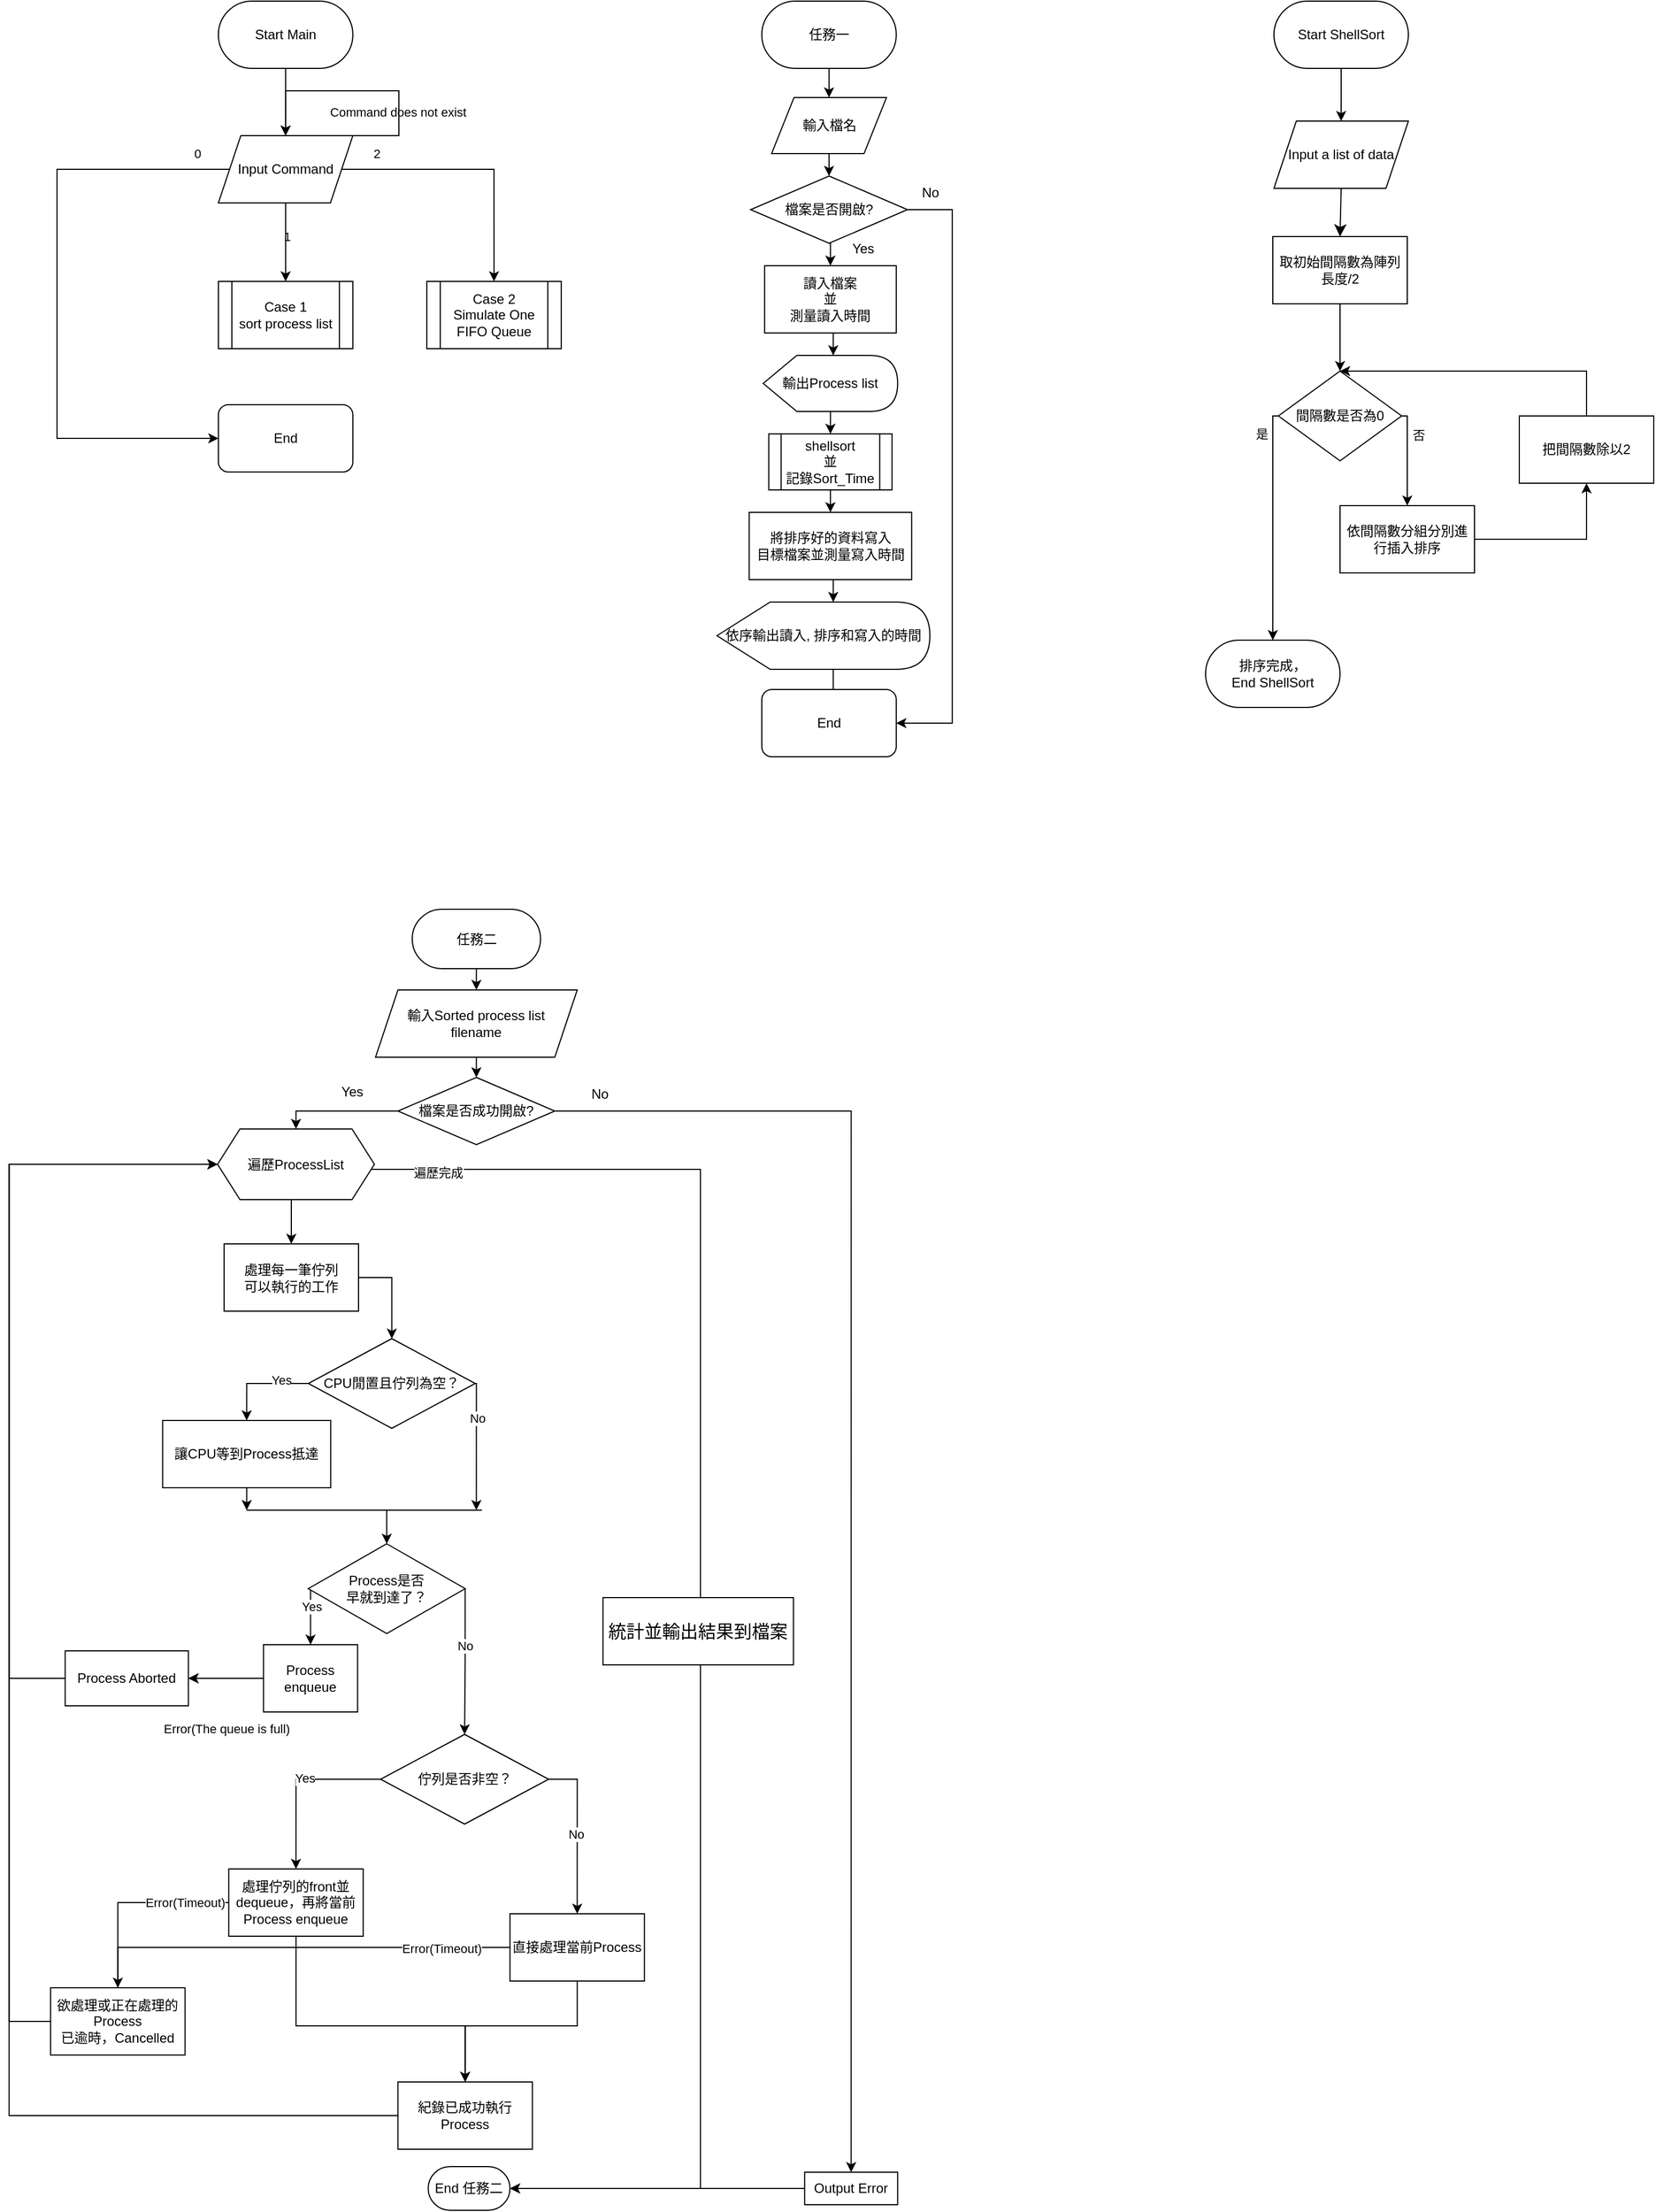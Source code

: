 <mxfile version="22.1.4" type="github">
  <diagram name="第 1 页" id="E0AtgV7Ir-Fn50yhCpMO">
    <mxGraphModel dx="1194" dy="-567" grid="1" gridSize="10" guides="1" tooltips="1" connect="1" arrows="1" fold="1" page="1" pageScale="1" pageWidth="827" pageHeight="1169" math="0" shadow="0">
      <root>
        <mxCell id="0" />
        <mxCell id="1" parent="0" />
        <mxCell id="-Pc0Nn8J1ObWVPzZ8QN1-1" style="edgeStyle=orthogonalEdgeStyle;rounded=0;orthogonalLoop=1;jettySize=auto;html=1;entryX=0.5;entryY=0;entryDx=0;entryDy=0;labelBackgroundColor=none;fontColor=default;" parent="1" source="-Pc0Nn8J1ObWVPzZ8QN1-2" target="-Pc0Nn8J1ObWVPzZ8QN1-7" edge="1">
          <mxGeometry relative="1" as="geometry" />
        </mxCell>
        <mxCell id="-Pc0Nn8J1ObWVPzZ8QN1-2" value="Start Main" style="rounded=1;whiteSpace=wrap;html=1;arcSize=50;labelBackgroundColor=none;" parent="1" vertex="1">
          <mxGeometry x="288.92" y="1200" width="120" height="60" as="geometry" />
        </mxCell>
        <mxCell id="-Pc0Nn8J1ObWVPzZ8QN1-26" style="edgeStyle=orthogonalEdgeStyle;rounded=0;orthogonalLoop=1;jettySize=auto;html=1;entryX=0.5;entryY=0;entryDx=0;entryDy=0;labelBackgroundColor=none;fontColor=default;" parent="1" source="-Pc0Nn8J1ObWVPzZ8QN1-7" target="-Pc0Nn8J1ObWVPzZ8QN1-25" edge="1">
          <mxGeometry relative="1" as="geometry" />
        </mxCell>
        <mxCell id="-Pc0Nn8J1ObWVPzZ8QN1-29" value="1" style="edgeLabel;html=1;align=center;verticalAlign=middle;resizable=0;points=[];labelBackgroundColor=none;" parent="-Pc0Nn8J1ObWVPzZ8QN1-26" vertex="1" connectable="0">
          <mxGeometry x="-0.138" y="1" relative="1" as="geometry">
            <mxPoint as="offset" />
          </mxGeometry>
        </mxCell>
        <mxCell id="-Pc0Nn8J1ObWVPzZ8QN1-27" style="edgeStyle=orthogonalEdgeStyle;rounded=0;orthogonalLoop=1;jettySize=auto;html=1;entryX=0;entryY=0.5;entryDx=0;entryDy=0;labelBackgroundColor=none;fontColor=default;" parent="1" source="-Pc0Nn8J1ObWVPzZ8QN1-7" target="-Pc0Nn8J1ObWVPzZ8QN1-8" edge="1">
          <mxGeometry relative="1" as="geometry">
            <Array as="points">
              <mxPoint x="144.92" y="1350" />
              <mxPoint x="144.92" y="1590" />
            </Array>
          </mxGeometry>
        </mxCell>
        <mxCell id="-Pc0Nn8J1ObWVPzZ8QN1-28" value="0" style="edgeLabel;html=1;align=center;verticalAlign=middle;resizable=0;points=[];labelBackgroundColor=none;" parent="-Pc0Nn8J1ObWVPzZ8QN1-27" vertex="1" connectable="0">
          <mxGeometry x="-0.89" y="4" relative="1" as="geometry">
            <mxPoint y="-18" as="offset" />
          </mxGeometry>
        </mxCell>
        <mxCell id="-Pc0Nn8J1ObWVPzZ8QN1-31" style="edgeStyle=orthogonalEdgeStyle;rounded=0;orthogonalLoop=1;jettySize=auto;html=1;entryX=0.5;entryY=0;entryDx=0;entryDy=0;labelBackgroundColor=none;fontColor=default;" parent="1" source="-Pc0Nn8J1ObWVPzZ8QN1-7" target="-Pc0Nn8J1ObWVPzZ8QN1-30" edge="1">
          <mxGeometry relative="1" as="geometry" />
        </mxCell>
        <mxCell id="-Pc0Nn8J1ObWVPzZ8QN1-32" value="2" style="edgeLabel;html=1;align=center;verticalAlign=middle;resizable=0;points=[];labelBackgroundColor=none;" parent="-Pc0Nn8J1ObWVPzZ8QN1-31" vertex="1" connectable="0">
          <mxGeometry x="-0.73" y="1" relative="1" as="geometry">
            <mxPoint x="-1" y="-13" as="offset" />
          </mxGeometry>
        </mxCell>
        <mxCell id="-Pc0Nn8J1ObWVPzZ8QN1-7" value="Input Command" style="shape=parallelogram;perimeter=parallelogramPerimeter;whiteSpace=wrap;html=1;fixedSize=1;labelBackgroundColor=none;" parent="1" vertex="1">
          <mxGeometry x="288.92" y="1320" width="120" height="60" as="geometry" />
        </mxCell>
        <mxCell id="-Pc0Nn8J1ObWVPzZ8QN1-8" value="End" style="rounded=1;whiteSpace=wrap;html=1;labelBackgroundColor=none;" parent="1" vertex="1">
          <mxGeometry x="288.92" y="1560" width="120" height="60" as="geometry" />
        </mxCell>
        <mxCell id="-Pc0Nn8J1ObWVPzZ8QN1-18" style="edgeStyle=orthogonalEdgeStyle;rounded=0;orthogonalLoop=1;jettySize=auto;html=1;entryX=0.5;entryY=0;entryDx=0;entryDy=0;labelBackgroundColor=none;fontColor=default;exitX=1;exitY=0;exitDx=0;exitDy=0;" parent="1" source="-Pc0Nn8J1ObWVPzZ8QN1-7" target="-Pc0Nn8J1ObWVPzZ8QN1-7" edge="1">
          <mxGeometry relative="1" as="geometry">
            <Array as="points">
              <mxPoint x="450" y="1320" />
              <mxPoint x="450" y="1280" />
              <mxPoint x="349" y="1280" />
            </Array>
          </mxGeometry>
        </mxCell>
        <mxCell id="-Pc0Nn8J1ObWVPzZ8QN1-19" value="Command does not exist" style="edgeLabel;html=1;align=center;verticalAlign=middle;resizable=0;points=[];labelBackgroundColor=none;" parent="-Pc0Nn8J1ObWVPzZ8QN1-18" vertex="1" connectable="0">
          <mxGeometry x="-0.534" y="1" relative="1" as="geometry">
            <mxPoint y="-10" as="offset" />
          </mxGeometry>
        </mxCell>
        <mxCell id="-Pc0Nn8J1ObWVPzZ8QN1-25" value="Case 1&lt;br&gt;sort process list" style="shape=process;whiteSpace=wrap;html=1;backgroundOutline=1;labelBackgroundColor=none;" parent="1" vertex="1">
          <mxGeometry x="288.92" y="1450" width="120" height="60" as="geometry" />
        </mxCell>
        <mxCell id="-Pc0Nn8J1ObWVPzZ8QN1-30" value="Case 2&lt;br&gt;Simulate One FIFO Queue" style="shape=process;whiteSpace=wrap;html=1;backgroundOutline=1;labelBackgroundColor=none;" parent="1" vertex="1">
          <mxGeometry x="474.92" y="1450" width="120" height="60" as="geometry" />
        </mxCell>
        <mxCell id="-Pc0Nn8J1ObWVPzZ8QN1-38" style="edgeStyle=orthogonalEdgeStyle;rounded=0;orthogonalLoop=1;jettySize=auto;html=1;entryX=0.5;entryY=0;entryDx=0;entryDy=0;labelBackgroundColor=none;fontColor=default;" parent="1" source="-Pc0Nn8J1ObWVPzZ8QN1-33" target="-Pc0Nn8J1ObWVPzZ8QN1-34" edge="1">
          <mxGeometry relative="1" as="geometry" />
        </mxCell>
        <mxCell id="-Pc0Nn8J1ObWVPzZ8QN1-33" value="Start ShellSort" style="rounded=1;whiteSpace=wrap;html=1;arcSize=50;labelBackgroundColor=none;" parent="1" vertex="1">
          <mxGeometry x="1231" y="1200" width="120" height="60" as="geometry" />
        </mxCell>
        <mxCell id="mg32Oj_MuEZtL6zg2plJ-2" style="edgeStyle=none;curved=1;rounded=0;orthogonalLoop=1;jettySize=auto;html=1;exitX=0.5;exitY=1;exitDx=0;exitDy=0;entryX=0.5;entryY=0;entryDx=0;entryDy=0;fontSize=12;startSize=8;endSize=8;" parent="1" source="-Pc0Nn8J1ObWVPzZ8QN1-34" target="-Pc0Nn8J1ObWVPzZ8QN1-35" edge="1">
          <mxGeometry relative="1" as="geometry" />
        </mxCell>
        <mxCell id="-Pc0Nn8J1ObWVPzZ8QN1-34" value="Input a list of data" style="shape=parallelogram;perimeter=parallelogramPerimeter;whiteSpace=wrap;html=1;fixedSize=1;labelBackgroundColor=none;" parent="1" vertex="1">
          <mxGeometry x="1231" y="1307" width="120" height="60" as="geometry" />
        </mxCell>
        <mxCell id="-Pc0Nn8J1ObWVPzZ8QN1-40" style="edgeStyle=orthogonalEdgeStyle;rounded=0;orthogonalLoop=1;jettySize=auto;html=1;entryX=0.5;entryY=0;entryDx=0;entryDy=0;labelBackgroundColor=none;fontColor=default;" parent="1" source="-Pc0Nn8J1ObWVPzZ8QN1-35" target="-Pc0Nn8J1ObWVPzZ8QN1-39" edge="1">
          <mxGeometry relative="1" as="geometry" />
        </mxCell>
        <mxCell id="-Pc0Nn8J1ObWVPzZ8QN1-35" value="取初始間隔數為陣列長度/2" style="rounded=0;whiteSpace=wrap;html=1;labelBackgroundColor=none;" parent="1" vertex="1">
          <mxGeometry x="1230" y="1410" width="120" height="60" as="geometry" />
        </mxCell>
        <mxCell id="-Pc0Nn8J1ObWVPzZ8QN1-42" style="edgeStyle=orthogonalEdgeStyle;rounded=0;orthogonalLoop=1;jettySize=auto;html=1;entryX=0.5;entryY=0;entryDx=0;entryDy=0;labelBackgroundColor=none;fontColor=default;" parent="1" source="-Pc0Nn8J1ObWVPzZ8QN1-39" target="-Pc0Nn8J1ObWVPzZ8QN1-41" edge="1">
          <mxGeometry relative="1" as="geometry">
            <Array as="points">
              <mxPoint x="1350" y="1570" />
            </Array>
          </mxGeometry>
        </mxCell>
        <mxCell id="-Pc0Nn8J1ObWVPzZ8QN1-46" value="否" style="edgeLabel;html=1;align=center;verticalAlign=middle;resizable=0;points=[];labelBackgroundColor=none;" parent="-Pc0Nn8J1ObWVPzZ8QN1-42" vertex="1" connectable="0">
          <mxGeometry x="-0.156" y="1" relative="1" as="geometry">
            <mxPoint x="9" y="-14" as="offset" />
          </mxGeometry>
        </mxCell>
        <mxCell id="-Pc0Nn8J1ObWVPzZ8QN1-48" style="edgeStyle=orthogonalEdgeStyle;rounded=0;orthogonalLoop=1;jettySize=auto;html=1;entryX=0.5;entryY=0;entryDx=0;entryDy=0;labelBackgroundColor=none;fontColor=default;" parent="1" source="-Pc0Nn8J1ObWVPzZ8QN1-39" target="-Pc0Nn8J1ObWVPzZ8QN1-47" edge="1">
          <mxGeometry relative="1" as="geometry">
            <Array as="points">
              <mxPoint x="1230" y="1570" />
            </Array>
          </mxGeometry>
        </mxCell>
        <mxCell id="-Pc0Nn8J1ObWVPzZ8QN1-49" value="是" style="edgeLabel;html=1;align=center;verticalAlign=middle;resizable=0;points=[];labelBackgroundColor=none;" parent="-Pc0Nn8J1ObWVPzZ8QN1-48" vertex="1" connectable="0">
          <mxGeometry x="-0.725" y="2" relative="1" as="geometry">
            <mxPoint x="-12" y="-7" as="offset" />
          </mxGeometry>
        </mxCell>
        <mxCell id="-Pc0Nn8J1ObWVPzZ8QN1-39" value="間隔數是否為0" style="rhombus;whiteSpace=wrap;html=1;labelBackgroundColor=none;" parent="1" vertex="1">
          <mxGeometry x="1235" y="1530" width="110" height="80" as="geometry" />
        </mxCell>
        <mxCell id="-Pc0Nn8J1ObWVPzZ8QN1-50" style="edgeStyle=orthogonalEdgeStyle;rounded=0;orthogonalLoop=1;jettySize=auto;html=1;entryX=0.5;entryY=1;entryDx=0;entryDy=0;labelBackgroundColor=none;fontColor=default;" parent="1" source="-Pc0Nn8J1ObWVPzZ8QN1-41" target="-Pc0Nn8J1ObWVPzZ8QN1-43" edge="1">
          <mxGeometry relative="1" as="geometry" />
        </mxCell>
        <mxCell id="-Pc0Nn8J1ObWVPzZ8QN1-41" value="依間隔數分組分別進行插入排序" style="rounded=0;whiteSpace=wrap;html=1;labelBackgroundColor=none;" parent="1" vertex="1">
          <mxGeometry x="1290" y="1650" width="120" height="60" as="geometry" />
        </mxCell>
        <mxCell id="-Pc0Nn8J1ObWVPzZ8QN1-45" style="edgeStyle=orthogonalEdgeStyle;rounded=0;orthogonalLoop=1;jettySize=auto;html=1;entryX=0.5;entryY=0;entryDx=0;entryDy=0;labelBackgroundColor=none;fontColor=default;" parent="1" source="-Pc0Nn8J1ObWVPzZ8QN1-43" target="-Pc0Nn8J1ObWVPzZ8QN1-39" edge="1">
          <mxGeometry relative="1" as="geometry">
            <Array as="points">
              <mxPoint x="1510" y="1530" />
            </Array>
          </mxGeometry>
        </mxCell>
        <mxCell id="-Pc0Nn8J1ObWVPzZ8QN1-43" value="把間隔數除以2" style="rounded=0;whiteSpace=wrap;html=1;labelBackgroundColor=none;" parent="1" vertex="1">
          <mxGeometry x="1450" y="1570" width="120" height="60" as="geometry" />
        </mxCell>
        <mxCell id="-Pc0Nn8J1ObWVPzZ8QN1-47" value="排序完成，&lt;br&gt;End ShellSort" style="rounded=1;whiteSpace=wrap;html=1;arcSize=50;labelBackgroundColor=none;" parent="1" vertex="1">
          <mxGeometry x="1170" y="1770" width="120" height="60" as="geometry" />
        </mxCell>
        <mxCell id="DZiwo2btE5vZsc1szeUf-3" style="edgeStyle=orthogonalEdgeStyle;rounded=0;orthogonalLoop=1;jettySize=auto;html=1;exitX=0.5;exitY=1;exitDx=0;exitDy=0;entryX=0.5;entryY=0;entryDx=0;entryDy=0;labelBackgroundColor=none;fontColor=default;" parent="1" source="DZiwo2btE5vZsc1szeUf-1" target="DZiwo2btE5vZsc1szeUf-2" edge="1">
          <mxGeometry relative="1" as="geometry" />
        </mxCell>
        <mxCell id="DZiwo2btE5vZsc1szeUf-1" value="任務二" style="rounded=1;whiteSpace=wrap;html=1;arcSize=50;labelBackgroundColor=none;" parent="1" vertex="1">
          <mxGeometry x="461.92" y="2010" width="114.5" height="53" as="geometry" />
        </mxCell>
        <mxCell id="DZiwo2btE5vZsc1szeUf-140" style="edgeStyle=orthogonalEdgeStyle;rounded=0;orthogonalLoop=1;jettySize=auto;html=1;exitX=0.5;exitY=1;exitDx=0;exitDy=0;entryX=0.5;entryY=0;entryDx=0;entryDy=0;labelBackgroundColor=none;fontColor=default;" parent="1" source="DZiwo2btE5vZsc1szeUf-2" target="DZiwo2btE5vZsc1szeUf-146" edge="1">
          <mxGeometry relative="1" as="geometry">
            <mxPoint x="519.17" y="2105" as="targetPoint" />
          </mxGeometry>
        </mxCell>
        <mxCell id="DZiwo2btE5vZsc1szeUf-2" value="輸入Sorted process list&lt;br&gt;filename" style="shape=parallelogram;perimeter=parallelogramPerimeter;whiteSpace=wrap;html=1;fixedSize=1;labelBackgroundColor=none;" parent="1" vertex="1">
          <mxGeometry x="429.17" y="2082" width="180" height="60" as="geometry" />
        </mxCell>
        <mxCell id="DZiwo2btE5vZsc1szeUf-6" style="edgeStyle=orthogonalEdgeStyle;rounded=0;orthogonalLoop=1;jettySize=auto;html=1;exitX=0.5;exitY=1;exitDx=0;exitDy=0;entryX=0.5;entryY=0;entryDx=0;entryDy=0;labelBackgroundColor=none;fontColor=default;" parent="1" source="DZiwo2btE5vZsc1szeUf-4" edge="1">
          <mxGeometry relative="1" as="geometry">
            <mxPoint x="833.92" y="1286" as="targetPoint" />
          </mxGeometry>
        </mxCell>
        <mxCell id="DZiwo2btE5vZsc1szeUf-4" value="任務一" style="rounded=1;whiteSpace=wrap;html=1;arcSize=50;labelBackgroundColor=none;" parent="1" vertex="1">
          <mxGeometry x="773.92" y="1200" width="120" height="60" as="geometry" />
        </mxCell>
        <mxCell id="DZiwo2btE5vZsc1szeUf-19" style="edgeStyle=orthogonalEdgeStyle;rounded=0;orthogonalLoop=1;jettySize=auto;html=1;exitX=0.5;exitY=1;exitDx=0;exitDy=0;entryX=0.5;entryY=0;entryDx=0;entryDy=0;labelBackgroundColor=none;fontColor=default;" parent="1" edge="1">
          <mxGeometry relative="1" as="geometry">
            <mxPoint x="833.92" y="1336" as="sourcePoint" />
            <mxPoint x="833.92" y="1356" as="targetPoint" />
          </mxGeometry>
        </mxCell>
        <mxCell id="DZiwo2btE5vZsc1szeUf-38" value="讀入檔案&lt;br&gt;並&lt;br&gt;測量讀入時間" style="rounded=0;whiteSpace=wrap;html=1;labelBackgroundColor=none;" parent="1" vertex="1">
          <mxGeometry x="776.42" y="1436" width="117.5" height="60" as="geometry" />
        </mxCell>
        <mxCell id="DZiwo2btE5vZsc1szeUf-172" style="edgeStyle=orthogonalEdgeStyle;rounded=0;orthogonalLoop=1;jettySize=auto;html=1;exitX=0;exitY=0;exitDx=62.5;exitDy=50;exitPerimeter=0;entryX=0.5;entryY=0;entryDx=0;entryDy=0;labelBackgroundColor=none;fontColor=default;" parent="1" source="DZiwo2btE5vZsc1szeUf-51" target="DZiwo2btE5vZsc1szeUf-104" edge="1">
          <mxGeometry relative="1" as="geometry" />
        </mxCell>
        <mxCell id="DZiwo2btE5vZsc1szeUf-51" value="輸出Process list" style="shape=display;whiteSpace=wrap;html=1;labelBackgroundColor=none;" parent="1" vertex="1">
          <mxGeometry x="775.17" y="1516" width="120" height="50" as="geometry" />
        </mxCell>
        <mxCell id="DZiwo2btE5vZsc1szeUf-77" value="將排序好的資料寫入&lt;br&gt;目標檔案並測量寫入時間" style="rounded=0;whiteSpace=wrap;html=1;labelBackgroundColor=none;" parent="1" vertex="1">
          <mxGeometry x="762.67" y="1656" width="145" height="60" as="geometry" />
        </mxCell>
        <mxCell id="DZiwo2btE5vZsc1szeUf-175" style="edgeStyle=orthogonalEdgeStyle;rounded=0;orthogonalLoop=1;jettySize=auto;html=1;exitX=0;exitY=0;exitDx=103.75;exitDy=60;exitPerimeter=0;labelBackgroundColor=none;fontColor=default;" parent="1" source="DZiwo2btE5vZsc1szeUf-81" target="DZiwo2btE5vZsc1szeUf-86" edge="1">
          <mxGeometry relative="1" as="geometry" />
        </mxCell>
        <mxCell id="DZiwo2btE5vZsc1szeUf-81" value="依序輸出讀入, 排序和寫入的時間" style="shape=display;whiteSpace=wrap;html=1;labelBackgroundColor=none;" parent="1" vertex="1">
          <mxGeometry x="733.92" y="1736" width="190" height="60" as="geometry" />
        </mxCell>
        <mxCell id="DZiwo2btE5vZsc1szeUf-86" value="End" style="rounded=1;whiteSpace=wrap;html=1;labelBackgroundColor=none;" parent="1" vertex="1">
          <mxGeometry x="773.92" y="1814" width="120" height="60" as="geometry" />
        </mxCell>
        <mxCell id="DZiwo2btE5vZsc1szeUf-94" value="輸入檔名" style="shape=parallelogram;perimeter=parallelogramPerimeter;whiteSpace=wrap;html=1;fixedSize=1;labelBackgroundColor=none;" parent="1" vertex="1">
          <mxGeometry x="782.67" y="1286" width="102.5" height="50" as="geometry" />
        </mxCell>
        <mxCell id="DZiwo2btE5vZsc1szeUf-125" style="edgeStyle=orthogonalEdgeStyle;rounded=0;orthogonalLoop=1;jettySize=auto;html=1;exitX=0.5;exitY=1;exitDx=0;exitDy=0;entryX=0.5;entryY=0;entryDx=0;entryDy=0;labelBackgroundColor=none;fontColor=default;" parent="1" source="DZiwo2btE5vZsc1szeUf-98" target="DZiwo2btE5vZsc1szeUf-38" edge="1">
          <mxGeometry relative="1" as="geometry" />
        </mxCell>
        <mxCell id="DZiwo2btE5vZsc1szeUf-176" style="edgeStyle=orthogonalEdgeStyle;rounded=0;orthogonalLoop=1;jettySize=auto;html=1;exitX=1;exitY=0.5;exitDx=0;exitDy=0;entryX=1;entryY=0.5;entryDx=0;entryDy=0;labelBackgroundColor=none;fontColor=default;" parent="1" source="DZiwo2btE5vZsc1szeUf-98" target="DZiwo2btE5vZsc1szeUf-86" edge="1">
          <mxGeometry relative="1" as="geometry">
            <Array as="points">
              <mxPoint x="943.92" y="1386" />
              <mxPoint x="943.92" y="1844" />
            </Array>
          </mxGeometry>
        </mxCell>
        <mxCell id="DZiwo2btE5vZsc1szeUf-98" value="檔案是否開啟?" style="rhombus;whiteSpace=wrap;html=1;labelBackgroundColor=none;" parent="1" vertex="1">
          <mxGeometry x="763.92" y="1356" width="140" height="60" as="geometry" />
        </mxCell>
        <mxCell id="DZiwo2btE5vZsc1szeUf-173" style="edgeStyle=orthogonalEdgeStyle;rounded=0;orthogonalLoop=1;jettySize=auto;html=1;exitX=0.5;exitY=1;exitDx=0;exitDy=0;entryX=0.5;entryY=0;entryDx=0;entryDy=0;labelBackgroundColor=none;fontColor=default;" parent="1" source="DZiwo2btE5vZsc1szeUf-104" target="DZiwo2btE5vZsc1szeUf-77" edge="1">
          <mxGeometry relative="1" as="geometry" />
        </mxCell>
        <mxCell id="DZiwo2btE5vZsc1szeUf-104" value="shellsort&lt;br&gt;並&lt;br&gt;記錄Sort_Time" style="shape=process;whiteSpace=wrap;html=1;backgroundOutline=1;labelBackgroundColor=none;" parent="1" vertex="1">
          <mxGeometry x="780.17" y="1586" width="110" height="50" as="geometry" />
        </mxCell>
        <mxCell id="DZiwo2btE5vZsc1szeUf-120" value="No" style="text;html=1;align=center;verticalAlign=middle;resizable=0;points=[];autosize=1;strokeColor=none;fillColor=none;labelBackgroundColor=none;" parent="1" vertex="1">
          <mxGeometry x="903.92" y="1356" width="40" height="30" as="geometry" />
        </mxCell>
        <mxCell id="DZiwo2btE5vZsc1szeUf-126" value="Yes" style="text;html=1;align=center;verticalAlign=middle;resizable=0;points=[];autosize=1;strokeColor=none;fillColor=none;labelBackgroundColor=none;" parent="1" vertex="1">
          <mxGeometry x="843.92" y="1406" width="40" height="30" as="geometry" />
        </mxCell>
        <mxCell id="_ANZp4icsxU3TWcwBYbb-57" style="edgeStyle=orthogonalEdgeStyle;rounded=0;orthogonalLoop=1;jettySize=auto;html=1;entryX=0.5;entryY=0;entryDx=0;entryDy=0;" parent="1" source="DZiwo2btE5vZsc1szeUf-146" target="DZiwo2btE5vZsc1szeUf-189" edge="1">
          <mxGeometry relative="1" as="geometry">
            <Array as="points">
              <mxPoint x="358.17" y="2190" />
            </Array>
          </mxGeometry>
        </mxCell>
        <mxCell id="DZiwo2btE5vZsc1szeUf-146" value="檔案是否成功開啟?" style="rhombus;whiteSpace=wrap;html=1;labelBackgroundColor=none;" parent="1" vertex="1">
          <mxGeometry x="449.17" y="2160" width="140" height="60" as="geometry" />
        </mxCell>
        <mxCell id="DZiwo2btE5vZsc1szeUf-163" style="edgeStyle=orthogonalEdgeStyle;rounded=0;orthogonalLoop=1;jettySize=auto;html=1;exitX=0.5;exitY=1;exitDx=0;exitDy=0;entryX=0;entryY=0;entryDx=62.5;entryDy=0;entryPerimeter=0;labelBackgroundColor=none;fontColor=default;" parent="1" source="DZiwo2btE5vZsc1szeUf-38" target="DZiwo2btE5vZsc1szeUf-51" edge="1">
          <mxGeometry relative="1" as="geometry" />
        </mxCell>
        <mxCell id="DZiwo2btE5vZsc1szeUf-174" style="edgeStyle=orthogonalEdgeStyle;rounded=0;orthogonalLoop=1;jettySize=auto;html=1;exitX=0.5;exitY=1;exitDx=0;exitDy=0;entryX=0;entryY=0;entryDx=103.75;entryDy=0;entryPerimeter=0;labelBackgroundColor=none;fontColor=default;" parent="1" source="DZiwo2btE5vZsc1szeUf-77" target="DZiwo2btE5vZsc1szeUf-81" edge="1">
          <mxGeometry relative="1" as="geometry" />
        </mxCell>
        <mxCell id="DZiwo2btE5vZsc1szeUf-177" value="Yes" style="text;html=1;align=center;verticalAlign=middle;resizable=0;points=[];autosize=1;strokeColor=none;fillColor=none;labelBackgroundColor=none;" parent="1" vertex="1">
          <mxGeometry x="388.17" y="2158" width="40" height="30" as="geometry" />
        </mxCell>
        <mxCell id="_ANZp4icsxU3TWcwBYbb-55" style="edgeStyle=orthogonalEdgeStyle;rounded=0;orthogonalLoop=1;jettySize=auto;html=1;entryX=1;entryY=0.5;entryDx=0;entryDy=0;" parent="1" source="DZiwo2btE5vZsc1szeUf-189" target="_ANZp4icsxU3TWcwBYbb-1" edge="1">
          <mxGeometry relative="1" as="geometry">
            <mxPoint x="799.17" y="3106.833" as="targetPoint" />
            <Array as="points">
              <mxPoint x="719.17" y="2242" />
              <mxPoint x="719.17" y="3151" />
            </Array>
          </mxGeometry>
        </mxCell>
        <mxCell id="_ANZp4icsxU3TWcwBYbb-56" value="遍歷完成" style="edgeLabel;html=1;align=center;verticalAlign=middle;resizable=0;points=[];" parent="_ANZp4icsxU3TWcwBYbb-55" vertex="1" connectable="0">
          <mxGeometry x="-0.913" y="-3" relative="1" as="geometry">
            <mxPoint as="offset" />
          </mxGeometry>
        </mxCell>
        <mxCell id="omdnVPbbLIy1qwWpbnmX-3" style="edgeStyle=orthogonalEdgeStyle;rounded=0;orthogonalLoop=1;jettySize=auto;html=1;exitX=0.5;exitY=1;exitDx=0;exitDy=0;entryX=0.5;entryY=0;entryDx=0;entryDy=0;" edge="1" parent="1" source="DZiwo2btE5vZsc1szeUf-189" target="omdnVPbbLIy1qwWpbnmX-1">
          <mxGeometry relative="1" as="geometry" />
        </mxCell>
        <mxCell id="DZiwo2btE5vZsc1szeUf-189" value="遍歷ProcessList" style="shape=hexagon;perimeter=hexagonPerimeter2;whiteSpace=wrap;html=1;fixedSize=1;labelBackgroundColor=none;" parent="1" vertex="1">
          <mxGeometry x="288.17" y="2206" width="140" height="63" as="geometry" />
        </mxCell>
        <mxCell id="DZiwo2btE5vZsc1szeUf-193" value="" style="edgeStyle=orthogonalEdgeStyle;rounded=0;orthogonalLoop=1;jettySize=auto;html=1;exitX=1;exitY=0.5;exitDx=0;exitDy=0;labelBackgroundColor=none;fontColor=default;entryX=0.5;entryY=0;entryDx=0;entryDy=0;" parent="1" source="DZiwo2btE5vZsc1szeUf-146" target="_ANZp4icsxU3TWcwBYbb-2" edge="1">
          <mxGeometry relative="1" as="geometry">
            <mxPoint x="659.17" y="2135.421" as="targetPoint" />
            <mxPoint x="589.17" y="2135" as="sourcePoint" />
          </mxGeometry>
        </mxCell>
        <mxCell id="DZiwo2btE5vZsc1szeUf-178" value="No" style="text;html=1;align=center;verticalAlign=middle;resizable=0;points=[];autosize=1;strokeColor=none;fillColor=none;labelBackgroundColor=none;" parent="1" vertex="1">
          <mxGeometry x="609.17" y="2160" width="40" height="30" as="geometry" />
        </mxCell>
        <mxCell id="_ANZp4icsxU3TWcwBYbb-25" style="edgeStyle=orthogonalEdgeStyle;rounded=0;orthogonalLoop=1;jettySize=auto;html=1;" parent="1" source="DZiwo2btE5vZsc1szeUf-206" edge="1">
          <mxGeometry relative="1" as="geometry">
            <mxPoint x="314.17" y="2546" as="targetPoint" />
          </mxGeometry>
        </mxCell>
        <mxCell id="DZiwo2btE5vZsc1szeUf-206" value="讓CPU等到Process抵達" style="whiteSpace=wrap;html=1;labelBackgroundColor=none;" parent="1" vertex="1">
          <mxGeometry x="239.17" y="2466" width="150" height="60" as="geometry" />
        </mxCell>
        <mxCell id="_ANZp4icsxU3TWcwBYbb-1" value="End 任務二" style="rounded=1;whiteSpace=wrap;html=1;arcSize=50;" parent="1" vertex="1">
          <mxGeometry x="476.17" y="3131.5" width="73" height="39" as="geometry" />
        </mxCell>
        <mxCell id="_ANZp4icsxU3TWcwBYbb-4" style="edgeStyle=orthogonalEdgeStyle;rounded=0;orthogonalLoop=1;jettySize=auto;html=1;entryX=1;entryY=0.5;entryDx=0;entryDy=0;" parent="1" source="_ANZp4icsxU3TWcwBYbb-2" target="_ANZp4icsxU3TWcwBYbb-1" edge="1">
          <mxGeometry relative="1" as="geometry" />
        </mxCell>
        <mxCell id="_ANZp4icsxU3TWcwBYbb-2" value="Output Error" style="rounded=0;whiteSpace=wrap;html=1;" parent="1" vertex="1">
          <mxGeometry x="812.17" y="3136.5" width="83" height="29" as="geometry" />
        </mxCell>
        <mxCell id="_ANZp4icsxU3TWcwBYbb-8" style="edgeStyle=orthogonalEdgeStyle;rounded=0;orthogonalLoop=1;jettySize=auto;html=1;entryX=0.5;entryY=0;entryDx=0;entryDy=0;" parent="1" source="_ANZp4icsxU3TWcwBYbb-6" target="DZiwo2btE5vZsc1szeUf-206" edge="1">
          <mxGeometry relative="1" as="geometry">
            <Array as="points">
              <mxPoint x="314.17" y="2433" />
            </Array>
          </mxGeometry>
        </mxCell>
        <mxCell id="_ANZp4icsxU3TWcwBYbb-9" value="Yes" style="edgeLabel;html=1;align=center;verticalAlign=middle;resizable=0;points=[];" parent="_ANZp4icsxU3TWcwBYbb-8" vertex="1" connectable="0">
          <mxGeometry x="-0.46" y="-3" relative="1" as="geometry">
            <mxPoint as="offset" />
          </mxGeometry>
        </mxCell>
        <mxCell id="_ANZp4icsxU3TWcwBYbb-24" style="edgeStyle=orthogonalEdgeStyle;rounded=0;orthogonalLoop=1;jettySize=auto;html=1;" parent="1" source="_ANZp4icsxU3TWcwBYbb-6" edge="1">
          <mxGeometry relative="1" as="geometry">
            <mxPoint x="519.17" y="2546" as="targetPoint" />
            <Array as="points">
              <mxPoint x="519.17" y="2433" />
            </Array>
          </mxGeometry>
        </mxCell>
        <mxCell id="_ANZp4icsxU3TWcwBYbb-26" value="No" style="edgeLabel;html=1;align=center;verticalAlign=middle;resizable=0;points=[];" parent="_ANZp4icsxU3TWcwBYbb-24" vertex="1" connectable="0">
          <mxGeometry x="-0.435" y="1" relative="1" as="geometry">
            <mxPoint as="offset" />
          </mxGeometry>
        </mxCell>
        <mxCell id="_ANZp4icsxU3TWcwBYbb-6" value="CPU閒置且佇列為空？" style="rhombus;whiteSpace=wrap;html=1;" parent="1" vertex="1">
          <mxGeometry x="369.17" y="2393" width="149" height="80" as="geometry" />
        </mxCell>
        <mxCell id="_ANZp4icsxU3TWcwBYbb-21" style="edgeStyle=orthogonalEdgeStyle;rounded=0;orthogonalLoop=1;jettySize=auto;html=1;entryX=0.5;entryY=0;entryDx=0;entryDy=0;" parent="1" source="_ANZp4icsxU3TWcwBYbb-10" target="_ANZp4icsxU3TWcwBYbb-12" edge="1">
          <mxGeometry relative="1" as="geometry">
            <Array as="points">
              <mxPoint x="371.17" y="2604" />
            </Array>
          </mxGeometry>
        </mxCell>
        <mxCell id="_ANZp4icsxU3TWcwBYbb-22" value="Yes" style="edgeLabel;html=1;align=center;verticalAlign=middle;resizable=0;points=[];" parent="_ANZp4icsxU3TWcwBYbb-21" vertex="1" connectable="0">
          <mxGeometry x="-0.409" y="1" relative="1" as="geometry">
            <mxPoint as="offset" />
          </mxGeometry>
        </mxCell>
        <mxCell id="_ANZp4icsxU3TWcwBYbb-59" style="edgeStyle=orthogonalEdgeStyle;rounded=0;orthogonalLoop=1;jettySize=auto;html=1;entryX=0.5;entryY=0;entryDx=0;entryDy=0;" parent="1" source="_ANZp4icsxU3TWcwBYbb-10" target="_ANZp4icsxU3TWcwBYbb-28" edge="1">
          <mxGeometry relative="1" as="geometry">
            <Array as="points">
              <mxPoint x="509.17" y="2682" />
              <mxPoint x="509.17" y="2682" />
            </Array>
          </mxGeometry>
        </mxCell>
        <mxCell id="_ANZp4icsxU3TWcwBYbb-60" value="No" style="edgeLabel;html=1;align=center;verticalAlign=middle;resizable=0;points=[];" parent="_ANZp4icsxU3TWcwBYbb-59" vertex="1" connectable="0">
          <mxGeometry x="-0.214" relative="1" as="geometry">
            <mxPoint as="offset" />
          </mxGeometry>
        </mxCell>
        <mxCell id="_ANZp4icsxU3TWcwBYbb-10" value="Process是否&lt;br&gt;早就到達了？" style="rhombus;whiteSpace=wrap;html=1;" parent="1" vertex="1">
          <mxGeometry x="369.17" y="2576" width="140" height="80" as="geometry" />
        </mxCell>
        <mxCell id="_ANZp4icsxU3TWcwBYbb-17" style="edgeStyle=orthogonalEdgeStyle;rounded=0;orthogonalLoop=1;jettySize=auto;html=1;entryX=1;entryY=0.5;entryDx=0;entryDy=0;" parent="1" source="_ANZp4icsxU3TWcwBYbb-12" target="_ANZp4icsxU3TWcwBYbb-16" edge="1">
          <mxGeometry relative="1" as="geometry" />
        </mxCell>
        <mxCell id="_ANZp4icsxU3TWcwBYbb-18" value="Error(The queue is full)" style="edgeLabel;html=1;align=center;verticalAlign=middle;resizable=0;points=[];" parent="_ANZp4icsxU3TWcwBYbb-17" vertex="1" connectable="0">
          <mxGeometry x="-0.147" y="1" relative="1" as="geometry">
            <mxPoint x="-5" y="44" as="offset" />
          </mxGeometry>
        </mxCell>
        <mxCell id="_ANZp4icsxU3TWcwBYbb-19" value="" style="edgeStyle=orthogonalEdgeStyle;rounded=0;orthogonalLoop=1;jettySize=auto;html=1;" parent="1" source="_ANZp4icsxU3TWcwBYbb-12" target="_ANZp4icsxU3TWcwBYbb-16" edge="1">
          <mxGeometry relative="1" as="geometry" />
        </mxCell>
        <mxCell id="_ANZp4icsxU3TWcwBYbb-12" value="Process enqueue" style="rounded=0;whiteSpace=wrap;html=1;" parent="1" vertex="1">
          <mxGeometry x="329.17" y="2666" width="84" height="60" as="geometry" />
        </mxCell>
        <mxCell id="_ANZp4icsxU3TWcwBYbb-20" style="edgeStyle=orthogonalEdgeStyle;rounded=0;orthogonalLoop=1;jettySize=auto;html=1;entryX=0;entryY=0.5;entryDx=0;entryDy=0;" parent="1" source="_ANZp4icsxU3TWcwBYbb-16" target="DZiwo2btE5vZsc1szeUf-189" edge="1">
          <mxGeometry relative="1" as="geometry">
            <Array as="points">
              <mxPoint x="102.17" y="2696" />
              <mxPoint x="102.17" y="2237" />
            </Array>
          </mxGeometry>
        </mxCell>
        <mxCell id="_ANZp4icsxU3TWcwBYbb-16" value="Process Aborted" style="rounded=0;whiteSpace=wrap;html=1;" parent="1" vertex="1">
          <mxGeometry x="152.17" y="2671.5" width="110" height="49" as="geometry" />
        </mxCell>
        <mxCell id="_ANZp4icsxU3TWcwBYbb-23" value="" style="endArrow=none;html=1;rounded=0;" parent="1" edge="1">
          <mxGeometry width="50" height="50" relative="1" as="geometry">
            <mxPoint x="314.17" y="2546" as="sourcePoint" />
            <mxPoint x="524.17" y="2546" as="targetPoint" />
          </mxGeometry>
        </mxCell>
        <mxCell id="_ANZp4icsxU3TWcwBYbb-27" value="" style="endArrow=classic;html=1;rounded=0;entryX=0.5;entryY=0;entryDx=0;entryDy=0;" parent="1" target="_ANZp4icsxU3TWcwBYbb-10" edge="1">
          <mxGeometry width="50" height="50" relative="1" as="geometry">
            <mxPoint x="439.17" y="2546" as="sourcePoint" />
            <mxPoint x="419.17" y="2516" as="targetPoint" />
          </mxGeometry>
        </mxCell>
        <mxCell id="_ANZp4icsxU3TWcwBYbb-33" style="edgeStyle=orthogonalEdgeStyle;rounded=0;orthogonalLoop=1;jettySize=auto;html=1;entryX=0.5;entryY=0;entryDx=0;entryDy=0;" parent="1" source="_ANZp4icsxU3TWcwBYbb-28" target="_ANZp4icsxU3TWcwBYbb-31" edge="1">
          <mxGeometry relative="1" as="geometry">
            <Array as="points">
              <mxPoint x="358.17" y="2786" />
            </Array>
          </mxGeometry>
        </mxCell>
        <mxCell id="_ANZp4icsxU3TWcwBYbb-34" value="Yes" style="edgeLabel;html=1;align=center;verticalAlign=middle;resizable=0;points=[];" parent="_ANZp4icsxU3TWcwBYbb-33" vertex="1" connectable="0">
          <mxGeometry x="-0.134" y="-1" relative="1" as="geometry">
            <mxPoint as="offset" />
          </mxGeometry>
        </mxCell>
        <mxCell id="_ANZp4icsxU3TWcwBYbb-36" style="edgeStyle=orthogonalEdgeStyle;rounded=0;orthogonalLoop=1;jettySize=auto;html=1;entryX=0.5;entryY=0;entryDx=0;entryDy=0;" parent="1" source="_ANZp4icsxU3TWcwBYbb-28" target="_ANZp4icsxU3TWcwBYbb-35" edge="1">
          <mxGeometry relative="1" as="geometry">
            <Array as="points">
              <mxPoint x="609.17" y="2786" />
            </Array>
          </mxGeometry>
        </mxCell>
        <mxCell id="_ANZp4icsxU3TWcwBYbb-48" value="No" style="edgeLabel;html=1;align=center;verticalAlign=middle;resizable=0;points=[];" parent="_ANZp4icsxU3TWcwBYbb-36" vertex="1" connectable="0">
          <mxGeometry x="0.024" y="-1" relative="1" as="geometry">
            <mxPoint as="offset" />
          </mxGeometry>
        </mxCell>
        <mxCell id="_ANZp4icsxU3TWcwBYbb-28" value="佇列是否非空？" style="rhombus;whiteSpace=wrap;html=1;" parent="1" vertex="1">
          <mxGeometry x="433.67" y="2746" width="150" height="80" as="geometry" />
        </mxCell>
        <mxCell id="_ANZp4icsxU3TWcwBYbb-42" style="edgeStyle=orthogonalEdgeStyle;rounded=0;orthogonalLoop=1;jettySize=auto;html=1;entryX=0.5;entryY=0;entryDx=0;entryDy=0;" parent="1" source="_ANZp4icsxU3TWcwBYbb-31" target="_ANZp4icsxU3TWcwBYbb-37" edge="1">
          <mxGeometry relative="1" as="geometry" />
        </mxCell>
        <mxCell id="_ANZp4icsxU3TWcwBYbb-45" value="Error(Timeout)" style="edgeLabel;html=1;align=center;verticalAlign=middle;resizable=0;points=[];" parent="_ANZp4icsxU3TWcwBYbb-42" vertex="1" connectable="0">
          <mxGeometry x="-0.556" relative="1" as="geometry">
            <mxPoint as="offset" />
          </mxGeometry>
        </mxCell>
        <mxCell id="_ANZp4icsxU3TWcwBYbb-52" style="edgeStyle=orthogonalEdgeStyle;rounded=0;orthogonalLoop=1;jettySize=auto;html=1;entryX=0.5;entryY=0;entryDx=0;entryDy=0;" parent="1" source="_ANZp4icsxU3TWcwBYbb-31" target="_ANZp4icsxU3TWcwBYbb-50" edge="1">
          <mxGeometry relative="1" as="geometry">
            <Array as="points">
              <mxPoint x="358.17" y="3006" />
              <mxPoint x="509.17" y="3006" />
            </Array>
          </mxGeometry>
        </mxCell>
        <mxCell id="_ANZp4icsxU3TWcwBYbb-31" value="處理佇列的front並dequeue，再將當前Process enqueue" style="rounded=0;whiteSpace=wrap;html=1;" parent="1" vertex="1">
          <mxGeometry x="298.17" y="2866" width="120" height="60" as="geometry" />
        </mxCell>
        <mxCell id="_ANZp4icsxU3TWcwBYbb-43" style="edgeStyle=orthogonalEdgeStyle;rounded=0;orthogonalLoop=1;jettySize=auto;html=1;entryX=0.5;entryY=0;entryDx=0;entryDy=0;" parent="1" source="_ANZp4icsxU3TWcwBYbb-35" target="_ANZp4icsxU3TWcwBYbb-37" edge="1">
          <mxGeometry relative="1" as="geometry" />
        </mxCell>
        <mxCell id="_ANZp4icsxU3TWcwBYbb-44" value="Error(Timeout)" style="edgeLabel;html=1;align=center;verticalAlign=middle;resizable=0;points=[];" parent="_ANZp4icsxU3TWcwBYbb-43" vertex="1" connectable="0">
          <mxGeometry x="-0.702" y="1" relative="1" as="geometry">
            <mxPoint as="offset" />
          </mxGeometry>
        </mxCell>
        <mxCell id="_ANZp4icsxU3TWcwBYbb-51" style="edgeStyle=orthogonalEdgeStyle;rounded=0;orthogonalLoop=1;jettySize=auto;html=1;entryX=0.5;entryY=0;entryDx=0;entryDy=0;" parent="1" source="_ANZp4icsxU3TWcwBYbb-35" target="_ANZp4icsxU3TWcwBYbb-50" edge="1">
          <mxGeometry relative="1" as="geometry">
            <Array as="points">
              <mxPoint x="609.17" y="3006" />
              <mxPoint x="509.17" y="3006" />
            </Array>
          </mxGeometry>
        </mxCell>
        <mxCell id="_ANZp4icsxU3TWcwBYbb-35" value="直接處理當前Process" style="rounded=0;whiteSpace=wrap;html=1;" parent="1" vertex="1">
          <mxGeometry x="549.17" y="2906" width="120" height="60" as="geometry" />
        </mxCell>
        <mxCell id="_ANZp4icsxU3TWcwBYbb-47" style="edgeStyle=orthogonalEdgeStyle;rounded=0;orthogonalLoop=1;jettySize=auto;html=1;entryX=0;entryY=0.5;entryDx=0;entryDy=0;" parent="1" source="_ANZp4icsxU3TWcwBYbb-37" target="DZiwo2btE5vZsc1szeUf-189" edge="1">
          <mxGeometry relative="1" as="geometry">
            <Array as="points">
              <mxPoint x="102.17" y="2237" />
            </Array>
          </mxGeometry>
        </mxCell>
        <mxCell id="_ANZp4icsxU3TWcwBYbb-37" value="欲處理或正在處理的Process&lt;br&gt;已逾時，Cancelled" style="rounded=0;whiteSpace=wrap;html=1;" parent="1" vertex="1">
          <mxGeometry x="139.17" y="2972" width="120" height="60" as="geometry" />
        </mxCell>
        <mxCell id="_ANZp4icsxU3TWcwBYbb-54" style="edgeStyle=orthogonalEdgeStyle;rounded=0;orthogonalLoop=1;jettySize=auto;html=1;entryX=0;entryY=0.5;entryDx=0;entryDy=0;" parent="1" source="_ANZp4icsxU3TWcwBYbb-50" target="DZiwo2btE5vZsc1szeUf-189" edge="1">
          <mxGeometry relative="1" as="geometry">
            <Array as="points">
              <mxPoint x="102.17" y="3086" />
              <mxPoint x="102.17" y="2237" />
            </Array>
          </mxGeometry>
        </mxCell>
        <mxCell id="_ANZp4icsxU3TWcwBYbb-50" value="紀錄已成功執行Process" style="rounded=0;whiteSpace=wrap;html=1;" parent="1" vertex="1">
          <mxGeometry x="449.17" y="3056" width="120" height="60" as="geometry" />
        </mxCell>
        <mxCell id="mg32Oj_MuEZtL6zg2plJ-1" value="統計並輸出結果到檔案" style="whiteSpace=wrap;html=1;fontSize=16;" parent="1" vertex="1">
          <mxGeometry x="632.17" y="2624" width="170" height="60" as="geometry" />
        </mxCell>
        <mxCell id="omdnVPbbLIy1qwWpbnmX-2" style="edgeStyle=orthogonalEdgeStyle;rounded=0;orthogonalLoop=1;jettySize=auto;html=1;exitX=1;exitY=0.5;exitDx=0;exitDy=0;" edge="1" parent="1" source="omdnVPbbLIy1qwWpbnmX-1" target="_ANZp4icsxU3TWcwBYbb-6">
          <mxGeometry relative="1" as="geometry" />
        </mxCell>
        <mxCell id="omdnVPbbLIy1qwWpbnmX-1" value="處理每一筆佇列&lt;br style=&quot;border-color: var(--border-color);&quot;&gt;可以執行的工作" style="whiteSpace=wrap;html=1;" vertex="1" parent="1">
          <mxGeometry x="294" y="2308.5" width="120" height="60" as="geometry" />
        </mxCell>
      </root>
    </mxGraphModel>
  </diagram>
</mxfile>
